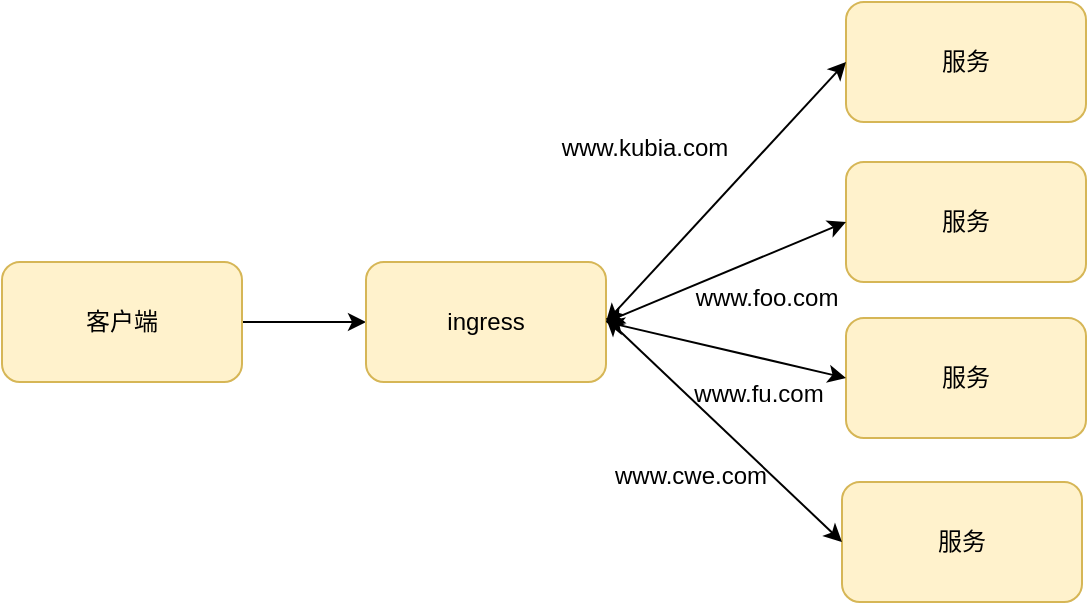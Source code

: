 <mxfile version="24.6.5" type="github">
  <diagram name="第 1 页" id="bFF9e7dEQTXt0F_hlaM0">
    <mxGraphModel dx="956" dy="577" grid="0" gridSize="10" guides="1" tooltips="1" connect="1" arrows="1" fold="1" page="0" pageScale="1" pageWidth="827" pageHeight="1169" math="0" shadow="0">
      <root>
        <mxCell id="0" />
        <mxCell id="1" parent="0" />
        <mxCell id="wY5gvA2T04i_jRK3eBO6-7" style="edgeStyle=orthogonalEdgeStyle;rounded=0;orthogonalLoop=1;jettySize=auto;html=1;entryX=0;entryY=0.5;entryDx=0;entryDy=0;" edge="1" parent="1" source="wY5gvA2T04i_jRK3eBO6-1" target="wY5gvA2T04i_jRK3eBO6-2">
          <mxGeometry relative="1" as="geometry" />
        </mxCell>
        <mxCell id="wY5gvA2T04i_jRK3eBO6-1" value="客户端" style="rounded=1;whiteSpace=wrap;html=1;fillColor=#fff2cc;strokeColor=#d6b656;" vertex="1" parent="1">
          <mxGeometry x="5" y="272" width="120" height="60" as="geometry" />
        </mxCell>
        <mxCell id="wY5gvA2T04i_jRK3eBO6-2" value="ingress" style="rounded=1;whiteSpace=wrap;html=1;fillColor=#fff2cc;strokeColor=#d6b656;" vertex="1" parent="1">
          <mxGeometry x="187" y="272" width="120" height="60" as="geometry" />
        </mxCell>
        <mxCell id="wY5gvA2T04i_jRK3eBO6-3" value="服务" style="rounded=1;whiteSpace=wrap;html=1;fillColor=#fff2cc;strokeColor=#d6b656;" vertex="1" parent="1">
          <mxGeometry x="427" y="142" width="120" height="60" as="geometry" />
        </mxCell>
        <mxCell id="wY5gvA2T04i_jRK3eBO6-4" value="服务" style="rounded=1;whiteSpace=wrap;html=1;fillColor=#fff2cc;strokeColor=#d6b656;" vertex="1" parent="1">
          <mxGeometry x="427" y="222" width="120" height="60" as="geometry" />
        </mxCell>
        <mxCell id="wY5gvA2T04i_jRK3eBO6-5" value="服务" style="rounded=1;whiteSpace=wrap;html=1;fillColor=#fff2cc;strokeColor=#d6b656;" vertex="1" parent="1">
          <mxGeometry x="427" y="300" width="120" height="60" as="geometry" />
        </mxCell>
        <mxCell id="wY5gvA2T04i_jRK3eBO6-6" value="服务" style="rounded=1;whiteSpace=wrap;html=1;fillColor=#fff2cc;strokeColor=#d6b656;" vertex="1" parent="1">
          <mxGeometry x="425" y="382" width="120" height="60" as="geometry" />
        </mxCell>
        <mxCell id="wY5gvA2T04i_jRK3eBO6-10" value="" style="endArrow=classic;startArrow=classic;html=1;rounded=0;exitX=1;exitY=0.5;exitDx=0;exitDy=0;entryX=0;entryY=0.5;entryDx=0;entryDy=0;" edge="1" parent="1" source="wY5gvA2T04i_jRK3eBO6-2" target="wY5gvA2T04i_jRK3eBO6-3">
          <mxGeometry width="50" height="50" relative="1" as="geometry">
            <mxPoint x="387" y="325" as="sourcePoint" />
            <mxPoint x="437" y="275" as="targetPoint" />
          </mxGeometry>
        </mxCell>
        <mxCell id="wY5gvA2T04i_jRK3eBO6-11" value="" style="endArrow=classic;startArrow=classic;html=1;rounded=0;exitX=1;exitY=0.5;exitDx=0;exitDy=0;entryX=0;entryY=0.5;entryDx=0;entryDy=0;" edge="1" parent="1" source="wY5gvA2T04i_jRK3eBO6-2" target="wY5gvA2T04i_jRK3eBO6-4">
          <mxGeometry width="50" height="50" relative="1" as="geometry">
            <mxPoint x="304" y="476" as="sourcePoint" />
            <mxPoint x="354" y="426" as="targetPoint" />
          </mxGeometry>
        </mxCell>
        <mxCell id="wY5gvA2T04i_jRK3eBO6-12" value="" style="endArrow=classic;startArrow=classic;html=1;rounded=0;exitX=1;exitY=0.5;exitDx=0;exitDy=0;entryX=0;entryY=0.5;entryDx=0;entryDy=0;" edge="1" parent="1" source="wY5gvA2T04i_jRK3eBO6-2" target="wY5gvA2T04i_jRK3eBO6-5">
          <mxGeometry width="50" height="50" relative="1" as="geometry">
            <mxPoint x="201" y="417" as="sourcePoint" />
            <mxPoint x="251" y="367" as="targetPoint" />
          </mxGeometry>
        </mxCell>
        <mxCell id="wY5gvA2T04i_jRK3eBO6-13" value="" style="endArrow=classic;startArrow=classic;html=1;rounded=0;entryX=0;entryY=0.5;entryDx=0;entryDy=0;" edge="1" parent="1" target="wY5gvA2T04i_jRK3eBO6-6">
          <mxGeometry width="50" height="50" relative="1" as="geometry">
            <mxPoint x="307" y="300" as="sourcePoint" />
            <mxPoint x="296" y="459" as="targetPoint" />
          </mxGeometry>
        </mxCell>
        <mxCell id="wY5gvA2T04i_jRK3eBO6-14" value="www.kubia.com" style="text;html=1;align=center;verticalAlign=middle;resizable=0;points=[];autosize=1;strokeColor=none;fillColor=none;" vertex="1" parent="1">
          <mxGeometry x="275" y="202" width="101" height="26" as="geometry" />
        </mxCell>
        <mxCell id="wY5gvA2T04i_jRK3eBO6-15" value="www.foo.com" style="text;html=1;align=center;verticalAlign=middle;resizable=0;points=[];autosize=1;strokeColor=none;fillColor=none;" vertex="1" parent="1">
          <mxGeometry x="342" y="277" width="89" height="26" as="geometry" />
        </mxCell>
        <mxCell id="wY5gvA2T04i_jRK3eBO6-16" value="www.fu.com" style="text;html=1;align=center;verticalAlign=middle;resizable=0;points=[];autosize=1;strokeColor=none;fillColor=none;" vertex="1" parent="1">
          <mxGeometry x="341" y="325" width="83" height="26" as="geometry" />
        </mxCell>
        <mxCell id="wY5gvA2T04i_jRK3eBO6-17" value="www.cwe.com" style="text;html=1;align=center;verticalAlign=middle;resizable=0;points=[];autosize=1;strokeColor=none;fillColor=none;" vertex="1" parent="1">
          <mxGeometry x="302" y="366" width="94" height="26" as="geometry" />
        </mxCell>
      </root>
    </mxGraphModel>
  </diagram>
</mxfile>
